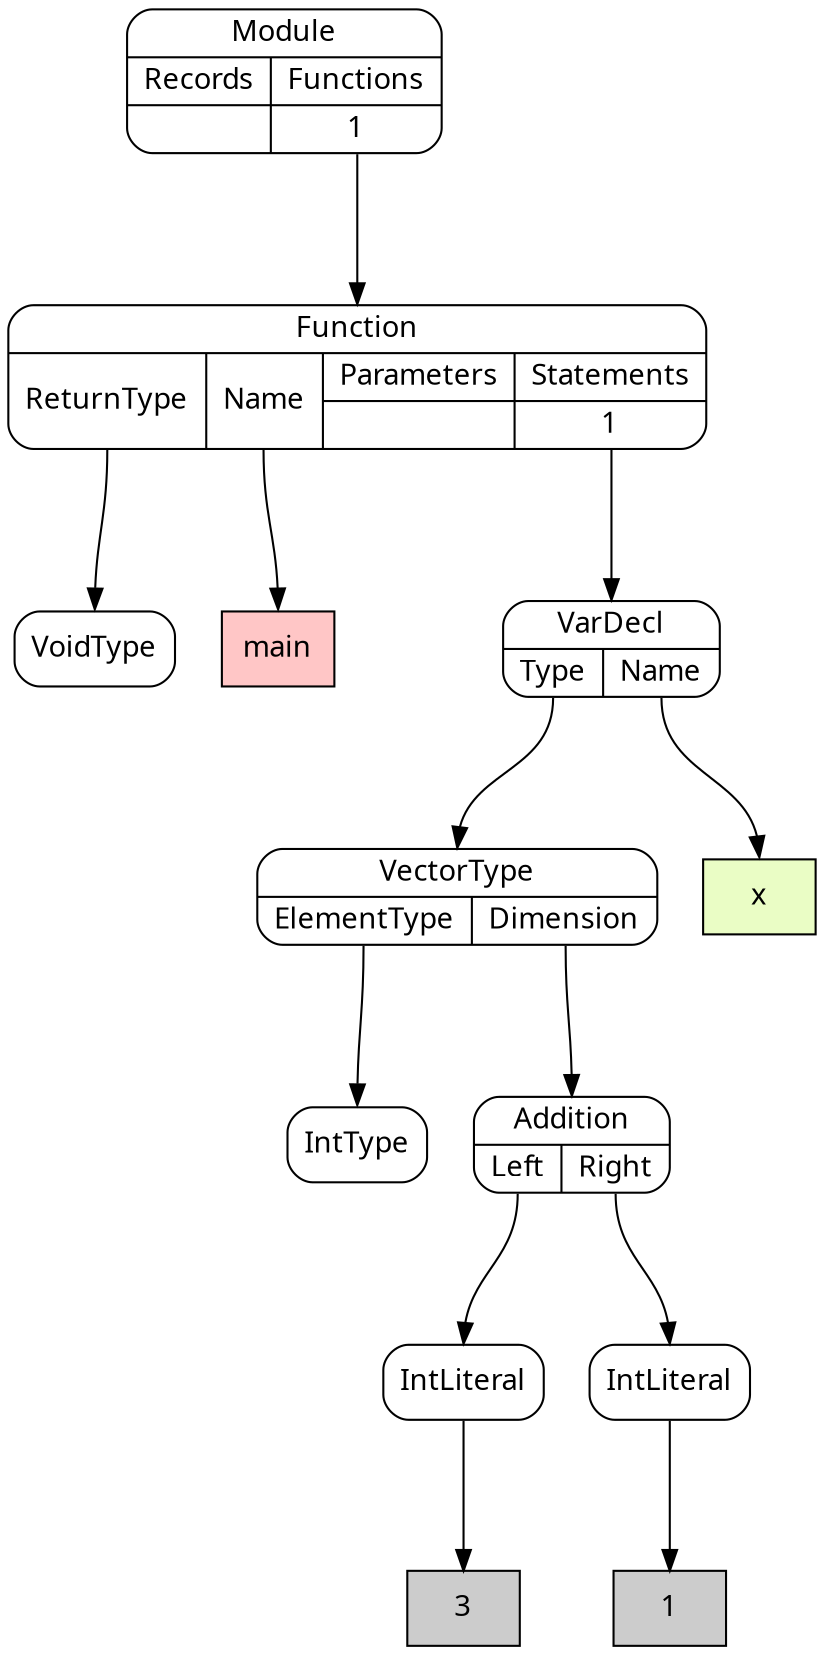 digraph {
node [shape=Mrecord, style=filled, fillcolor=white, fontname="Calibri"];
graph [ordering=out, nodesep=0.3, ranksep=1];

# SimpleNode VoidType
node0 [label="VoidType", tooltip="VoidType"]

# DeclarationLiteral main
node1 [shape=box, label="main", fillcolor="#FFC6C6", tooltip="main"]

# SimpleNode IntType
node2 [label="IntType", tooltip="IntType"]

# Literal 3
node3 [shape=box, label="3", fillcolor="#cccccc", tooltip="3"]

# SimpleNode IntLiteral
node4:s -> node3:n
node4 [label="IntLiteral", tooltip="IntLiteral"]

# Literal 1
node5 [shape=box, label="1", fillcolor="#cccccc", tooltip="1"]

# SimpleNode IntLiteral
node6:s -> node5:n
node6 [label="IntLiteral", tooltip="IntLiteral"]

# PortNode Addition
node7:p0:s -> node4:n
node7:p1:s -> node6:n
node7 [label="{Addition|{<p0>Left|<p1>Right}}", tooltip="Addition"]

# PortNode VectorType
node8:p0:s -> node2:n
node8:p1:s -> node7:n
node8 [label="{VectorType|{<p0>ElementType|<p1>Dimension}}", tooltip="VectorType"]

# DeclarationLiteral x
node9 [shape=box, label="x", fillcolor="#EAFDC5", tooltip="x"]

# PortNode VarDecl
node10:p0:s -> node8:n
node10:p1:s -> node9:n
node10 [label="{VarDecl|{<p0>Type|<p1>Name}}", tooltip="VarDecl"]

# PortNode Function
node11:p0:s -> node0:n
node11:p1:s -> node1:n
node11:p3_0:s -> node10:n
node11 [label="{Function|{<p0>ReturnType|<p1>Name|{Parameters|{}}|{Statements|{<p3_0>1}}}}", tooltip="Function"]

# PortNode Module
node12:p1_0:s -> node11:n
node12 [label="{Module|{{Records|{}}|{Functions|{<p1_0>1}}}}", tooltip="Module"]

}
